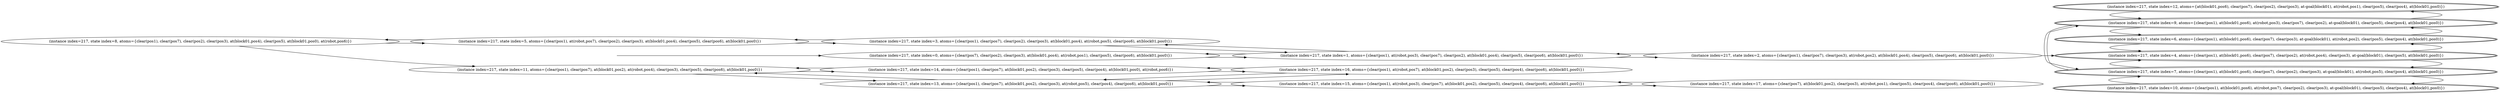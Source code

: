 digraph {
rankdir="LR"
s8[label="(instance index=217, state index=8, atoms={clear(pos1), clear(pos7), clear(pos2), clear(pos3), at(block01,pos4), clear(pos5), at(block01,pos0), at(robot,pos6)})"]
s5[label="(instance index=217, state index=5, atoms={clear(pos1), at(robot,pos7), clear(pos2), clear(pos3), at(block01,pos4), clear(pos5), clear(pos6), at(block01,pos0)})"]
s11[label="(instance index=217, state index=11, atoms={clear(pos1), clear(pos7), at(block01,pos2), at(robot,pos4), clear(pos3), clear(pos5), clear(pos6), at(block01,pos0)})"]
s3[label="(instance index=217, state index=3, atoms={clear(pos1), clear(pos7), clear(pos2), clear(pos3), at(block01,pos4), at(robot,pos5), clear(pos6), at(block01,pos0)})"]
s0[label="(instance index=217, state index=0, atoms={clear(pos7), clear(pos2), clear(pos3), at(block01,pos4), at(robot,pos1), clear(pos5), clear(pos6), at(block01,pos0)})"]
s14[label="(instance index=217, state index=14, atoms={clear(pos1), clear(pos7), at(block01,pos2), clear(pos3), clear(pos5), clear(pos4), at(block01,pos0), at(robot,pos6)})"]
s13[label="(instance index=217, state index=13, atoms={clear(pos1), clear(pos7), at(block01,pos2), clear(pos3), at(robot,pos5), clear(pos4), clear(pos6), at(block01,pos0)})"]
s1[label="(instance index=217, state index=1, atoms={clear(pos1), at(robot,pos3), clear(pos7), clear(pos2), at(block01,pos4), clear(pos5), clear(pos6), at(block01,pos0)})"]
s16[label="(instance index=217, state index=16, atoms={clear(pos1), at(robot,pos7), at(block01,pos2), clear(pos3), clear(pos5), clear(pos4), clear(pos6), at(block01,pos0)})"]
s15[label="(instance index=217, state index=15, atoms={clear(pos1), at(robot,pos3), clear(pos7), at(block01,pos2), clear(pos5), clear(pos4), clear(pos6), at(block01,pos0)})"]
s2[label="(instance index=217, state index=2, atoms={clear(pos1), clear(pos7), clear(pos3), at(robot,pos2), at(block01,pos4), clear(pos5), clear(pos6), at(block01,pos0)})"]
s17[label="(instance index=217, state index=17, atoms={clear(pos7), at(block01,pos2), clear(pos3), at(robot,pos1), clear(pos5), clear(pos4), clear(pos6), at(block01,pos0)})"]
s4[peripheries=2,label="(instance index=217, state index=4, atoms={clear(pos1), at(block01,pos6), clear(pos7), clear(pos2), at(robot,pos4), clear(pos3), at-goal(block01), clear(pos5), at(block01,pos0)})"]
s6[peripheries=2,label="(instance index=217, state index=6, atoms={clear(pos1), at(block01,pos6), clear(pos7), clear(pos3), at-goal(block01), at(robot,pos2), clear(pos5), clear(pos4), at(block01,pos0)})"]
s7[peripheries=2,label="(instance index=217, state index=7, atoms={clear(pos1), at(block01,pos6), clear(pos7), clear(pos2), clear(pos3), at-goal(block01), at(robot,pos5), clear(pos4), at(block01,pos0)})"]
s9[peripheries=2,label="(instance index=217, state index=9, atoms={clear(pos1), at(block01,pos6), at(robot,pos3), clear(pos7), clear(pos2), at-goal(block01), clear(pos5), clear(pos4), at(block01,pos0)})"]
s10[peripheries=2,label="(instance index=217, state index=10, atoms={clear(pos1), at(block01,pos6), at(robot,pos7), clear(pos2), clear(pos3), at-goal(block01), clear(pos5), clear(pos4), at(block01,pos0)})"]
s12[peripheries=2,label="(instance index=217, state index=12, atoms={at(block01,pos6), clear(pos7), clear(pos2), clear(pos3), at-goal(block01), at(robot,pos1), clear(pos5), clear(pos4), at(block01,pos0)})"]
Dangling [ label = "", style = invis ]
{ rank = same; Dangling }
Dangling -> s0
{ rank = same; s0}
{ rank = same; s5,s11}
{ rank = same; s3,s0,s14,s13}
{ rank = same; s1,s16,s15}
{ rank = same; s2,s17}
{ rank = same; s4,s6,s7,s9,s10,s12}
{
s8->s5
s8->s11
}
{
s5->s3
s5->s8
s11->s14
s11->s13
}
{
s3->s5
s3->s1
s0->s1
s14->s11
s14->s16
s13->s15
s13->s11
s13->s16
}
{
s1->s2
s1->s3
s1->s0
s16->s14
s16->s13
s15->s13
s15->s17
}
{
s2->s4
s2->s1
s17->s15
}
{
s4->s7
s4->s6
s6->s4
s6->s9
s7->s4
s7->s10
s7->s9
s9->s7
s9->s6
s9->s12
s10->s7
s12->s9
}
}
